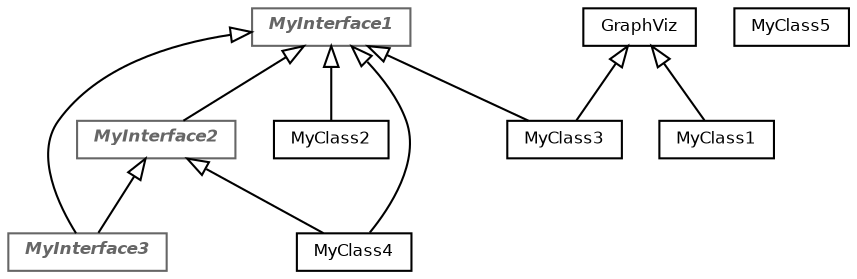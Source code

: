 digraph G {

    fontname = "AvantGarde-Book"
    fontsize = 8
    layout = dot
    concentrate = true
    ranksep = 0.5

    node [
        fontname = "AvantGarde-Book"
        fontsize = 8
        fontcolor = black
        shape = "box"
        style = ""
        height = 0.25
    ]

    edge [
        dir = "back"
        arrowtail = "empty"
    ]

    node_0 [
        label = <<i><b>MyInterface1</b></i>>,
        color=grey40,
        fontname="AvantGarde-Book",
        fontsize=8,
        fontcolor=grey40
        shape = "box"
        style = ""
        height = 0.25
    ]
    node_1 [
        label = <<i><b>MyInterface2</b></i>>,
        color=grey40,
        fontname="AvantGarde-Book",
        fontsize=8,
        fontcolor=grey40
        shape = "box"
        style = ""
        height = 0.25
    ]
    node_2 [
        label = <<i><b>MyInterface3</b></i>>,
        color=grey40,
        fontname="AvantGarde-Book",
        fontsize=8,
        fontcolor=grey40
        shape = "box"
        style = ""
        height = 0.25
    ]
    node_3 [
        label = <MyClass1>,
        color=black,
        fontname="AvantGarde-Book",
        fontsize=8,
        fontcolor=black
    ]
    node_4 [
        label = <GraphViz>,
        color=black,
        fontname="AvantGarde-Book",
        fontsize=8,
        fontcolor=black
    ]
    node_5 [
        label = <MyClass2>,
        color=black,
        fontname="AvantGarde-Book",
        fontsize=8,
        fontcolor=black
    ]
    node_6 [
        label = <MyClass3>,
        color=black,
        fontname="AvantGarde-Book",
        fontsize=8,
        fontcolor=black
    ]
    node_7 [
        label = <MyClass4>,
        color=black,
        fontname="AvantGarde-Book",
        fontsize=8,
        fontcolor=black
    ]
    node_8 [
        label = <MyClass5>,
        color=black,
        fontname="AvantGarde-Book",
        fontsize=8,
        fontcolor=black
    ]

    node_0 -> node_1
    node_0 -> node_2
    node_1 -> node_2
    node_4 -> node_3
    node_0 -> node_5
    node_0 -> node_6
    node_4 -> node_6
    node_0 -> node_7
    node_1 -> node_7


}
